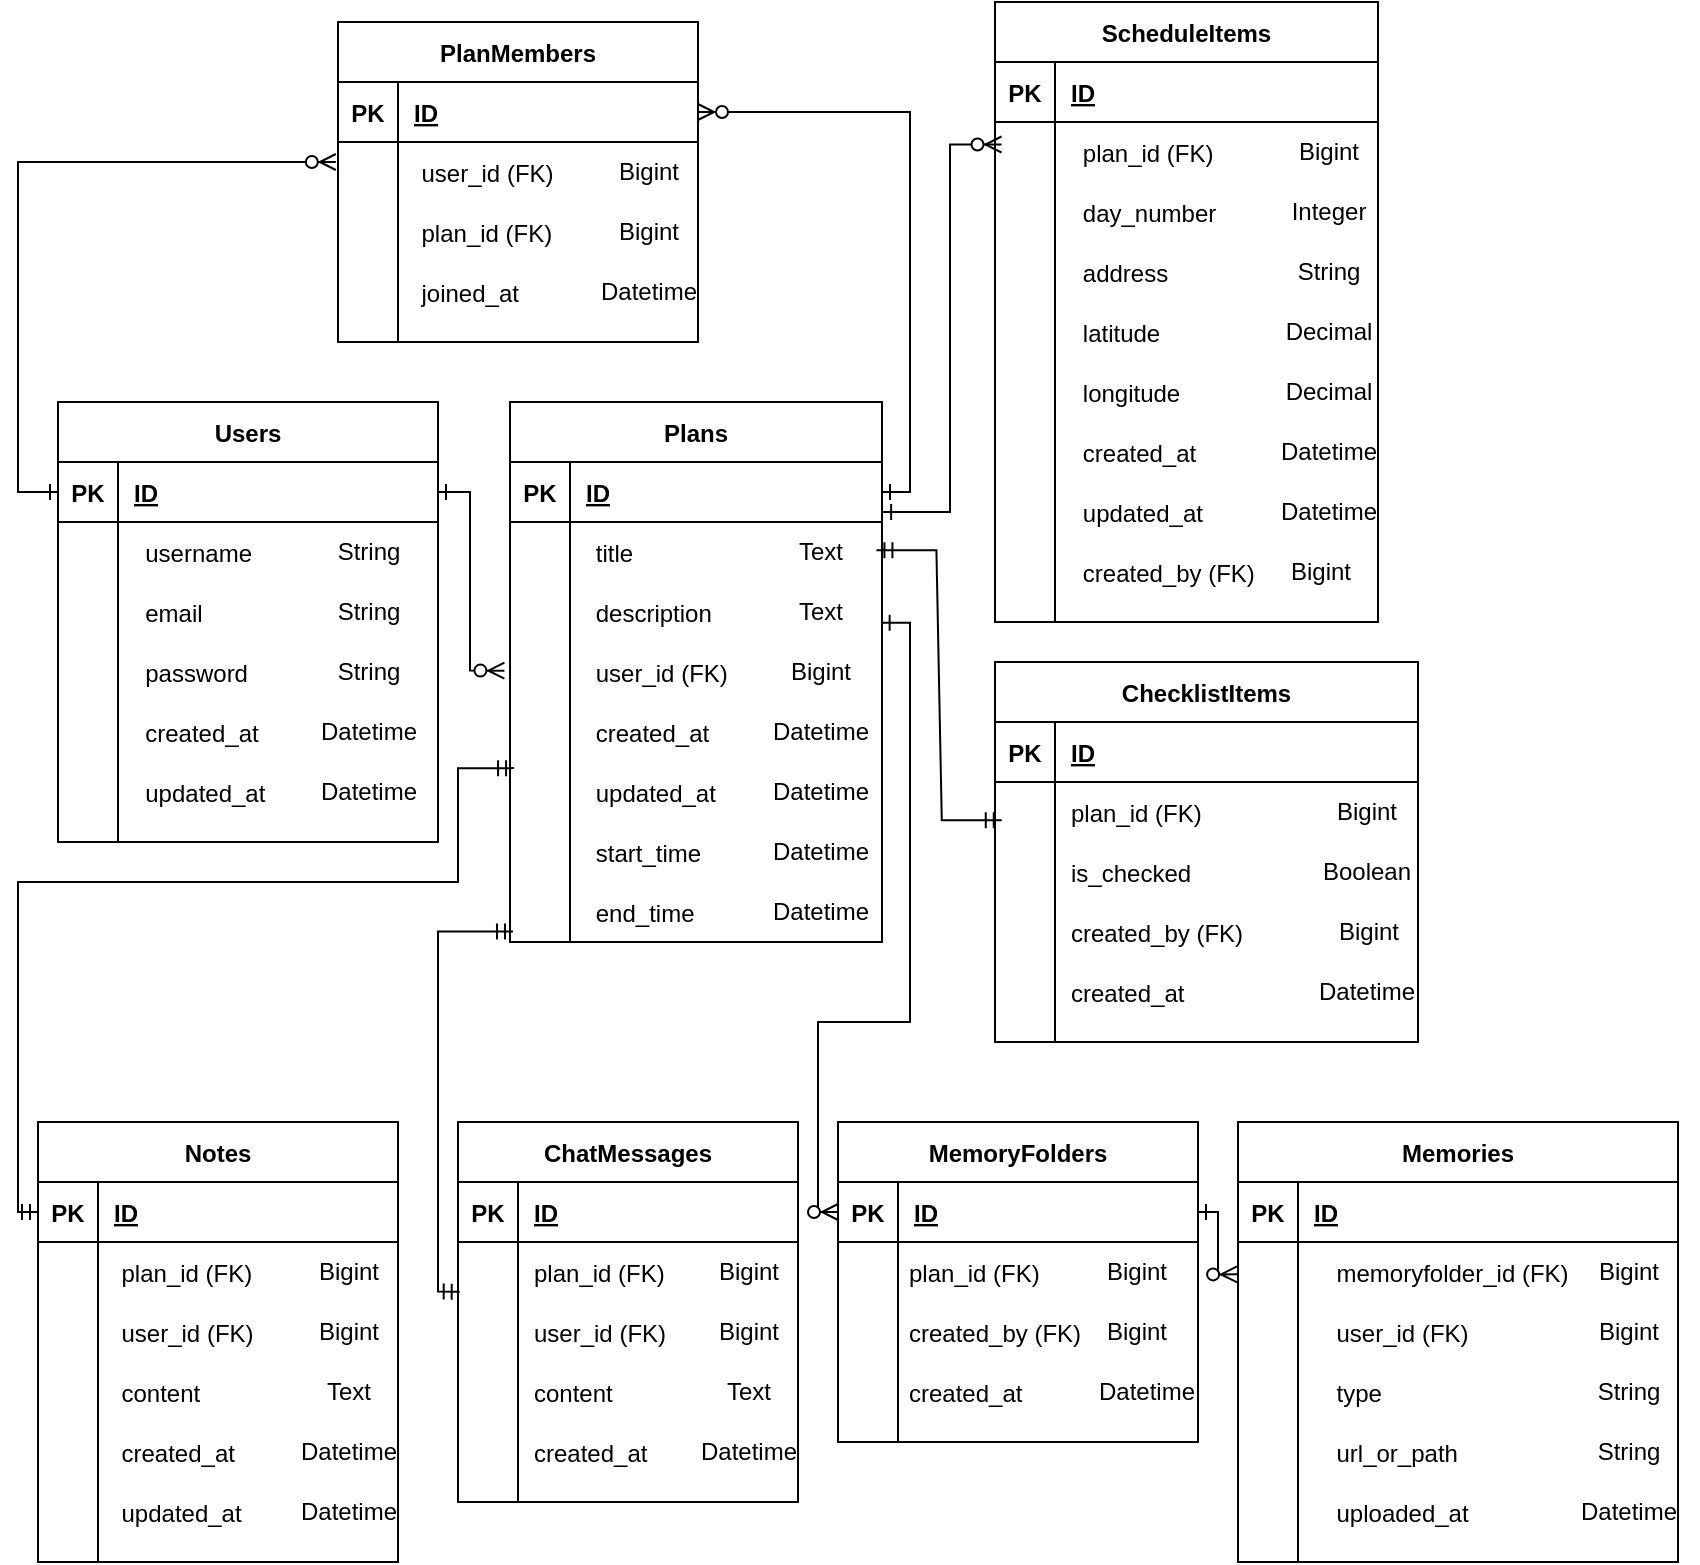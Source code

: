 <mxfile version="28.0.3">
  <diagram id="R2lEEEUBdFMjLlhIrx00" name="Page-1">
    <mxGraphModel dx="1062" dy="882" grid="1" gridSize="10" guides="1" tooltips="1" connect="1" arrows="1" fold="1" page="1" pageScale="1" pageWidth="850" pageHeight="1100" math="0" shadow="0" extFonts="Permanent Marker^https://fonts.googleapis.com/css?family=Permanent+Marker">
      <root>
        <mxCell id="0" />
        <mxCell id="1" parent="0" />
        <mxCell id="Pikcf3n_brUFx0_u1wBH-1" value="" style="group" parent="1" vertex="1" connectable="0">
          <mxGeometry x="30" y="360" width="190" height="220" as="geometry" />
        </mxCell>
        <mxCell id="Pikcf3n_brUFx0_u1wBH-2" value="Users" style="shape=table;startSize=30;container=1;collapsible=1;childLayout=tableLayout;fixedRows=1;rowLines=0;fontStyle=1;align=center;resizeLast=1;" parent="Pikcf3n_brUFx0_u1wBH-1" vertex="1">
          <mxGeometry width="190" height="220" as="geometry" />
        </mxCell>
        <mxCell id="Pikcf3n_brUFx0_u1wBH-3" value="" style="shape=partialRectangle;collapsible=0;dropTarget=0;pointerEvents=0;fillColor=none;points=[[0,0.5],[1,0.5]];portConstraint=eastwest;top=0;left=0;right=0;bottom=1;" parent="Pikcf3n_brUFx0_u1wBH-2" vertex="1">
          <mxGeometry y="30" width="190" height="30" as="geometry" />
        </mxCell>
        <mxCell id="Pikcf3n_brUFx0_u1wBH-4" value="PK" style="shape=partialRectangle;overflow=hidden;connectable=0;fillColor=none;top=0;left=0;bottom=0;right=0;fontStyle=1;" parent="Pikcf3n_brUFx0_u1wBH-3" vertex="1">
          <mxGeometry width="30" height="30" as="geometry">
            <mxRectangle width="30" height="30" as="alternateBounds" />
          </mxGeometry>
        </mxCell>
        <mxCell id="Pikcf3n_brUFx0_u1wBH-5" value="ID" style="shape=partialRectangle;overflow=hidden;connectable=0;fillColor=none;top=0;left=0;bottom=0;right=0;align=left;spacingLeft=6;fontStyle=5;" parent="Pikcf3n_brUFx0_u1wBH-3" vertex="1">
          <mxGeometry x="30" width="160" height="30" as="geometry">
            <mxRectangle width="160" height="30" as="alternateBounds" />
          </mxGeometry>
        </mxCell>
        <mxCell id="Pikcf3n_brUFx0_u1wBH-6" value="" style="shape=partialRectangle;collapsible=0;dropTarget=0;pointerEvents=0;fillColor=none;points=[[0,0.5],[1,0.5]];portConstraint=eastwest;top=0;left=0;right=0;bottom=0;" parent="Pikcf3n_brUFx0_u1wBH-2" vertex="1">
          <mxGeometry y="60" width="190" height="160" as="geometry" />
        </mxCell>
        <mxCell id="Pikcf3n_brUFx0_u1wBH-7" value="" style="shape=partialRectangle;overflow=hidden;connectable=0;fillColor=none;top=0;left=0;bottom=0;right=0;" parent="Pikcf3n_brUFx0_u1wBH-6" vertex="1">
          <mxGeometry width="30" height="160" as="geometry">
            <mxRectangle width="30" height="160" as="alternateBounds" />
          </mxGeometry>
        </mxCell>
        <mxCell id="Pikcf3n_brUFx0_u1wBH-8" value="" style="shape=partialRectangle;overflow=hidden;connectable=0;fillColor=none;top=0;left=0;bottom=0;right=0;align=left;spacingLeft=6;" parent="Pikcf3n_brUFx0_u1wBH-6" vertex="1">
          <mxGeometry x="30" width="160" height="160" as="geometry">
            <mxRectangle width="160" height="160" as="alternateBounds" />
          </mxGeometry>
        </mxCell>
        <mxCell id="Pikcf3n_brUFx0_u1wBH-9" value="username" style="shape=partialRectangle;overflow=hidden;connectable=0;fillColor=none;top=0;left=0;bottom=0;right=0;align=left;spacingLeft=6;" parent="Pikcf3n_brUFx0_u1wBH-1" vertex="1">
          <mxGeometry x="35.625" y="60" width="154.375" height="30" as="geometry">
            <mxRectangle width="210" height="30" as="alternateBounds" />
          </mxGeometry>
        </mxCell>
        <mxCell id="Pikcf3n_brUFx0_u1wBH-10" value="email" style="shape=partialRectangle;overflow=hidden;connectable=0;fillColor=none;top=0;left=0;bottom=0;right=0;align=left;spacingLeft=6;" parent="Pikcf3n_brUFx0_u1wBH-1" vertex="1">
          <mxGeometry x="35.625" y="90" width="154.375" height="30" as="geometry">
            <mxRectangle width="210" height="30" as="alternateBounds" />
          </mxGeometry>
        </mxCell>
        <mxCell id="Pikcf3n_brUFx0_u1wBH-11" value="password" style="shape=partialRectangle;overflow=hidden;connectable=0;fillColor=none;top=0;left=0;bottom=0;right=0;align=left;spacingLeft=6;" parent="Pikcf3n_brUFx0_u1wBH-1" vertex="1">
          <mxGeometry x="35.625" y="120" width="154.375" height="30" as="geometry">
            <mxRectangle width="210" height="30" as="alternateBounds" />
          </mxGeometry>
        </mxCell>
        <mxCell id="Pikcf3n_brUFx0_u1wBH-12" value="created_at" style="shape=partialRectangle;overflow=hidden;connectable=0;fillColor=none;top=0;left=0;bottom=0;right=0;align=left;spacingLeft=6;" parent="Pikcf3n_brUFx0_u1wBH-1" vertex="1">
          <mxGeometry x="35.625" y="150" width="154.375" height="30" as="geometry">
            <mxRectangle width="210" height="30" as="alternateBounds" />
          </mxGeometry>
        </mxCell>
        <mxCell id="Pikcf3n_brUFx0_u1wBH-13" value="updated_at" style="shape=partialRectangle;overflow=hidden;connectable=0;fillColor=none;top=0;left=0;bottom=0;right=0;align=left;spacingLeft=6;" parent="Pikcf3n_brUFx0_u1wBH-1" vertex="1">
          <mxGeometry x="35.625" y="180" width="154.375" height="30" as="geometry">
            <mxRectangle width="210" height="30" as="alternateBounds" />
          </mxGeometry>
        </mxCell>
        <mxCell id="QRQnuezacRB9l9KOrNpt-4" value="String" style="text;html=1;align=center;verticalAlign=middle;resizable=0;points=[];autosize=1;strokeColor=none;fillColor=none;" vertex="1" parent="Pikcf3n_brUFx0_u1wBH-1">
          <mxGeometry x="130" y="60" width="50" height="30" as="geometry" />
        </mxCell>
        <mxCell id="QRQnuezacRB9l9KOrNpt-5" value="String" style="text;html=1;align=center;verticalAlign=middle;resizable=0;points=[];autosize=1;strokeColor=none;fillColor=none;" vertex="1" parent="Pikcf3n_brUFx0_u1wBH-1">
          <mxGeometry x="130" y="90" width="50" height="30" as="geometry" />
        </mxCell>
        <mxCell id="QRQnuezacRB9l9KOrNpt-6" value="String" style="text;html=1;align=center;verticalAlign=middle;resizable=0;points=[];autosize=1;strokeColor=none;fillColor=none;" vertex="1" parent="Pikcf3n_brUFx0_u1wBH-1">
          <mxGeometry x="130" y="120" width="50" height="30" as="geometry" />
        </mxCell>
        <mxCell id="QRQnuezacRB9l9KOrNpt-7" value="Datetime" style="text;html=1;align=center;verticalAlign=middle;resizable=0;points=[];autosize=1;strokeColor=none;fillColor=none;" vertex="1" parent="Pikcf3n_brUFx0_u1wBH-1">
          <mxGeometry x="120" y="150" width="70" height="30" as="geometry" />
        </mxCell>
        <mxCell id="QRQnuezacRB9l9KOrNpt-3" value="Datetime" style="text;html=1;align=center;verticalAlign=middle;resizable=0;points=[];autosize=1;strokeColor=none;fillColor=none;" vertex="1" parent="Pikcf3n_brUFx0_u1wBH-1">
          <mxGeometry x="120" y="180" width="70" height="30" as="geometry" />
        </mxCell>
        <mxCell id="Pikcf3n_brUFx0_u1wBH-14" value="" style="group" parent="1" vertex="1" connectable="0">
          <mxGeometry x="170" y="170" width="190" height="160" as="geometry" />
        </mxCell>
        <mxCell id="Pikcf3n_brUFx0_u1wBH-15" value="PlanMembers" style="shape=table;startSize=30;container=1;collapsible=1;childLayout=tableLayout;fixedRows=1;rowLines=0;fontStyle=1;align=center;resizeLast=1;" parent="Pikcf3n_brUFx0_u1wBH-14" vertex="1">
          <mxGeometry width="180" height="160" as="geometry" />
        </mxCell>
        <mxCell id="Pikcf3n_brUFx0_u1wBH-16" value="" style="shape=partialRectangle;collapsible=0;dropTarget=0;pointerEvents=0;fillColor=none;points=[[0,0.5],[1,0.5]];portConstraint=eastwest;top=0;left=0;right=0;bottom=1;" parent="Pikcf3n_brUFx0_u1wBH-15" vertex="1">
          <mxGeometry y="30" width="180" height="30" as="geometry" />
        </mxCell>
        <mxCell id="Pikcf3n_brUFx0_u1wBH-17" value="PK" style="shape=partialRectangle;overflow=hidden;connectable=0;fillColor=none;top=0;left=0;bottom=0;right=0;fontStyle=1;" parent="Pikcf3n_brUFx0_u1wBH-16" vertex="1">
          <mxGeometry width="30" height="30" as="geometry">
            <mxRectangle width="30" height="30" as="alternateBounds" />
          </mxGeometry>
        </mxCell>
        <mxCell id="Pikcf3n_brUFx0_u1wBH-18" value="ID" style="shape=partialRectangle;overflow=hidden;connectable=0;fillColor=none;top=0;left=0;bottom=0;right=0;align=left;spacingLeft=6;fontStyle=5;" parent="Pikcf3n_brUFx0_u1wBH-16" vertex="1">
          <mxGeometry x="30" width="150" height="30" as="geometry">
            <mxRectangle width="150" height="30" as="alternateBounds" />
          </mxGeometry>
        </mxCell>
        <mxCell id="Pikcf3n_brUFx0_u1wBH-19" value="" style="shape=partialRectangle;collapsible=0;dropTarget=0;pointerEvents=0;fillColor=none;points=[[0,0.5],[1,0.5]];portConstraint=eastwest;top=0;left=0;right=0;bottom=0;" parent="Pikcf3n_brUFx0_u1wBH-15" vertex="1">
          <mxGeometry y="60" width="180" height="100" as="geometry" />
        </mxCell>
        <mxCell id="Pikcf3n_brUFx0_u1wBH-20" value="" style="shape=partialRectangle;overflow=hidden;connectable=0;fillColor=none;top=0;left=0;bottom=0;right=0;" parent="Pikcf3n_brUFx0_u1wBH-19" vertex="1">
          <mxGeometry width="30" height="100" as="geometry">
            <mxRectangle width="30" height="100" as="alternateBounds" />
          </mxGeometry>
        </mxCell>
        <mxCell id="Pikcf3n_brUFx0_u1wBH-21" value="" style="shape=partialRectangle;overflow=hidden;connectable=0;fillColor=none;top=0;left=0;bottom=0;right=0;align=left;spacingLeft=6;" parent="Pikcf3n_brUFx0_u1wBH-19" vertex="1">
          <mxGeometry x="30" width="150" height="100" as="geometry">
            <mxRectangle width="150" height="100" as="alternateBounds" />
          </mxGeometry>
        </mxCell>
        <mxCell id="Pikcf3n_brUFx0_u1wBH-22" value="user_id (FK)" style="shape=partialRectangle;overflow=hidden;connectable=0;fillColor=none;top=0;left=0;bottom=0;right=0;align=left;spacingLeft=6;" parent="Pikcf3n_brUFx0_u1wBH-14" vertex="1">
          <mxGeometry x="33.75" y="60" width="146.25" height="30" as="geometry">
            <mxRectangle width="210" height="30" as="alternateBounds" />
          </mxGeometry>
        </mxCell>
        <mxCell id="Pikcf3n_brUFx0_u1wBH-23" value="plan_id (FK)" style="shape=partialRectangle;overflow=hidden;connectable=0;fillColor=none;top=0;left=0;bottom=0;right=0;align=left;spacingLeft=6;" parent="Pikcf3n_brUFx0_u1wBH-14" vertex="1">
          <mxGeometry x="33.75" y="90" width="146.25" height="30" as="geometry">
            <mxRectangle width="210" height="30" as="alternateBounds" />
          </mxGeometry>
        </mxCell>
        <mxCell id="Pikcf3n_brUFx0_u1wBH-24" value="joined_at" style="shape=partialRectangle;overflow=hidden;connectable=0;fillColor=none;top=0;left=0;bottom=0;right=0;align=left;spacingLeft=6;" parent="Pikcf3n_brUFx0_u1wBH-14" vertex="1">
          <mxGeometry x="33.75" y="120" width="146.25" height="30" as="geometry">
            <mxRectangle width="210" height="30" as="alternateBounds" />
          </mxGeometry>
        </mxCell>
        <mxCell id="QRQnuezacRB9l9KOrNpt-59" value="Bigint" style="text;html=1;align=center;verticalAlign=middle;resizable=0;points=[];autosize=1;strokeColor=none;fillColor=none;" vertex="1" parent="Pikcf3n_brUFx0_u1wBH-14">
          <mxGeometry x="130" y="60" width="50" height="30" as="geometry" />
        </mxCell>
        <mxCell id="QRQnuezacRB9l9KOrNpt-60" value="Bigint" style="text;html=1;align=center;verticalAlign=middle;resizable=0;points=[];autosize=1;strokeColor=none;fillColor=none;" vertex="1" parent="Pikcf3n_brUFx0_u1wBH-14">
          <mxGeometry x="130" y="90" width="50" height="30" as="geometry" />
        </mxCell>
        <mxCell id="QRQnuezacRB9l9KOrNpt-61" value="Datetime" style="text;html=1;align=center;verticalAlign=middle;resizable=0;points=[];autosize=1;strokeColor=none;fillColor=none;" vertex="1" parent="Pikcf3n_brUFx0_u1wBH-14">
          <mxGeometry x="120" y="120" width="70" height="30" as="geometry" />
        </mxCell>
        <mxCell id="Pikcf3n_brUFx0_u1wBH-25" value="" style="endArrow=ERzeroToMany;startArrow=ERone;endFill=1;startFill=0;rounded=0;edgeStyle=orthogonalEdgeStyle;elbow=vertical;exitX=0;exitY=0.5;exitDx=0;exitDy=0;entryX=-0.006;entryY=0.1;entryDx=0;entryDy=0;entryPerimeter=0;" parent="1" source="Pikcf3n_brUFx0_u1wBH-3" target="Pikcf3n_brUFx0_u1wBH-19" edge="1">
          <mxGeometry width="100" height="100" relative="1" as="geometry">
            <mxPoint x="86" y="395" as="sourcePoint" />
            <mxPoint x="76" y="200" as="targetPoint" />
            <Array as="points">
              <mxPoint x="10" y="405" />
              <mxPoint x="10" y="240" />
            </Array>
          </mxGeometry>
        </mxCell>
        <mxCell id="Pikcf3n_brUFx0_u1wBH-26" value="" style="endArrow=ERzeroToMany;startArrow=ERone;endFill=1;startFill=0;rounded=0;edgeStyle=orthogonalEdgeStyle;elbow=vertical;exitX=1;exitY=0.5;exitDx=0;exitDy=0;entryX=1;entryY=0.5;entryDx=0;entryDy=0;" parent="1" source="Pikcf3n_brUFx0_u1wBH-105" target="Pikcf3n_brUFx0_u1wBH-16" edge="1">
          <mxGeometry width="100" height="100" relative="1" as="geometry">
            <mxPoint x="416" y="435" as="sourcePoint" />
            <mxPoint x="366" y="260" as="targetPoint" />
            <Array as="points">
              <mxPoint x="456" y="405" />
              <mxPoint x="456" y="215" />
            </Array>
          </mxGeometry>
        </mxCell>
        <mxCell id="Pikcf3n_brUFx0_u1wBH-27" value="" style="group" parent="1" vertex="1" connectable="0">
          <mxGeometry x="498.5" y="160" width="201.5" height="310" as="geometry" />
        </mxCell>
        <mxCell id="Pikcf3n_brUFx0_u1wBH-28" value="" style="group" parent="Pikcf3n_brUFx0_u1wBH-27" vertex="1" connectable="0">
          <mxGeometry width="201.5" height="310" as="geometry" />
        </mxCell>
        <mxCell id="Pikcf3n_brUFx0_u1wBH-29" value="" style="shape=partialRectangle;overflow=hidden;connectable=0;fillColor=none;top=0;left=0;bottom=0;right=0;align=left;spacingLeft=6;" parent="Pikcf3n_brUFx0_u1wBH-28" vertex="1">
          <mxGeometry x="35.906" y="150" width="155.594" height="30" as="geometry">
            <mxRectangle width="210" height="30" as="alternateBounds" />
          </mxGeometry>
        </mxCell>
        <mxCell id="Pikcf3n_brUFx0_u1wBH-30" value="" style="group" parent="Pikcf3n_brUFx0_u1wBH-28" vertex="1" connectable="0">
          <mxGeometry width="201.5" height="310" as="geometry" />
        </mxCell>
        <mxCell id="Pikcf3n_brUFx0_u1wBH-31" value="ScheduleItems" style="shape=table;startSize=30;container=1;collapsible=1;childLayout=tableLayout;fixedRows=1;rowLines=0;fontStyle=1;align=center;resizeLast=1;" parent="Pikcf3n_brUFx0_u1wBH-30" vertex="1">
          <mxGeometry width="191.5" height="310" as="geometry" />
        </mxCell>
        <mxCell id="Pikcf3n_brUFx0_u1wBH-32" value="" style="shape=partialRectangle;collapsible=0;dropTarget=0;pointerEvents=0;fillColor=none;points=[[0,0.5],[1,0.5]];portConstraint=eastwest;top=0;left=0;right=0;bottom=1;" parent="Pikcf3n_brUFx0_u1wBH-31" vertex="1">
          <mxGeometry y="30" width="191.5" height="30" as="geometry" />
        </mxCell>
        <mxCell id="Pikcf3n_brUFx0_u1wBH-33" value="PK" style="shape=partialRectangle;overflow=hidden;connectable=0;fillColor=none;top=0;left=0;bottom=0;right=0;fontStyle=1;" parent="Pikcf3n_brUFx0_u1wBH-32" vertex="1">
          <mxGeometry width="30" height="30" as="geometry">
            <mxRectangle width="30" height="30" as="alternateBounds" />
          </mxGeometry>
        </mxCell>
        <mxCell id="Pikcf3n_brUFx0_u1wBH-34" value="ID" style="shape=partialRectangle;overflow=hidden;connectable=0;fillColor=none;top=0;left=0;bottom=0;right=0;align=left;spacingLeft=6;fontStyle=5;" parent="Pikcf3n_brUFx0_u1wBH-32" vertex="1">
          <mxGeometry x="30" width="161.5" height="30" as="geometry">
            <mxRectangle width="161.5" height="30" as="alternateBounds" />
          </mxGeometry>
        </mxCell>
        <mxCell id="Pikcf3n_brUFx0_u1wBH-35" value="" style="shape=partialRectangle;collapsible=0;dropTarget=0;pointerEvents=0;fillColor=none;points=[[0,0.5],[1,0.5]];portConstraint=eastwest;top=0;left=0;right=0;bottom=0;" parent="Pikcf3n_brUFx0_u1wBH-31" vertex="1">
          <mxGeometry y="60" width="191.5" height="250" as="geometry" />
        </mxCell>
        <mxCell id="Pikcf3n_brUFx0_u1wBH-36" value="" style="shape=partialRectangle;overflow=hidden;connectable=0;fillColor=none;top=0;left=0;bottom=0;right=0;" parent="Pikcf3n_brUFx0_u1wBH-35" vertex="1">
          <mxGeometry width="30" height="250" as="geometry">
            <mxRectangle width="30" height="250" as="alternateBounds" />
          </mxGeometry>
        </mxCell>
        <mxCell id="Pikcf3n_brUFx0_u1wBH-37" value="" style="shape=partialRectangle;overflow=hidden;connectable=0;fillColor=none;top=0;left=0;bottom=0;right=0;align=left;spacingLeft=6;" parent="Pikcf3n_brUFx0_u1wBH-35" vertex="1">
          <mxGeometry x="30" width="161.5" height="250" as="geometry">
            <mxRectangle width="161.5" height="250" as="alternateBounds" />
          </mxGeometry>
        </mxCell>
        <mxCell id="Pikcf3n_brUFx0_u1wBH-38" value="plan_id (FK)" style="shape=partialRectangle;overflow=hidden;connectable=0;fillColor=none;top=0;left=0;bottom=0;right=0;align=left;spacingLeft=6;" parent="Pikcf3n_brUFx0_u1wBH-30" vertex="1">
          <mxGeometry x="35.906" y="60" width="155.594" height="30" as="geometry">
            <mxRectangle width="210" height="30" as="alternateBounds" />
          </mxGeometry>
        </mxCell>
        <mxCell id="Pikcf3n_brUFx0_u1wBH-39" value="day_number" style="shape=partialRectangle;overflow=hidden;connectable=0;fillColor=none;top=0;left=0;bottom=0;right=0;align=left;spacingLeft=6;" parent="Pikcf3n_brUFx0_u1wBH-30" vertex="1">
          <mxGeometry x="35.906" y="90" width="155.594" height="30" as="geometry">
            <mxRectangle width="210" height="30" as="alternateBounds" />
          </mxGeometry>
        </mxCell>
        <mxCell id="Pikcf3n_brUFx0_u1wBH-40" value="address" style="shape=partialRectangle;overflow=hidden;connectable=0;fillColor=none;top=0;left=0;bottom=0;right=0;align=left;spacingLeft=6;" parent="Pikcf3n_brUFx0_u1wBH-30" vertex="1">
          <mxGeometry x="35.906" y="120" width="155.594" height="30" as="geometry">
            <mxRectangle width="210" height="30" as="alternateBounds" />
          </mxGeometry>
        </mxCell>
        <mxCell id="Pikcf3n_brUFx0_u1wBH-41" value="latitude" style="shape=partialRectangle;overflow=hidden;connectable=0;fillColor=none;top=0;left=0;bottom=0;right=0;align=left;spacingLeft=6;" parent="Pikcf3n_brUFx0_u1wBH-30" vertex="1">
          <mxGeometry x="35.906" y="150" width="155.594" height="30" as="geometry">
            <mxRectangle width="210" height="30" as="alternateBounds" />
          </mxGeometry>
        </mxCell>
        <mxCell id="Pikcf3n_brUFx0_u1wBH-42" value="longitude" style="shape=partialRectangle;overflow=hidden;connectable=0;fillColor=none;top=0;left=0;bottom=0;right=0;align=left;spacingLeft=6;" parent="Pikcf3n_brUFx0_u1wBH-30" vertex="1">
          <mxGeometry x="35.906" y="180" width="155.594" height="30" as="geometry">
            <mxRectangle width="210" height="30" as="alternateBounds" />
          </mxGeometry>
        </mxCell>
        <mxCell id="Pikcf3n_brUFx0_u1wBH-43" value="created_at" style="shape=partialRectangle;overflow=hidden;connectable=0;fillColor=none;top=0;left=0;bottom=0;right=0;align=left;spacingLeft=6;" parent="Pikcf3n_brUFx0_u1wBH-30" vertex="1">
          <mxGeometry x="35.906" y="210" width="155.594" height="30" as="geometry">
            <mxRectangle width="210" height="30" as="alternateBounds" />
          </mxGeometry>
        </mxCell>
        <mxCell id="Pikcf3n_brUFx0_u1wBH-44" value="updated_at" style="shape=partialRectangle;overflow=hidden;connectable=0;fillColor=none;top=0;left=0;bottom=0;right=0;align=left;spacingLeft=6;" parent="Pikcf3n_brUFx0_u1wBH-30" vertex="1">
          <mxGeometry x="35.906" y="240" width="155.594" height="30" as="geometry">
            <mxRectangle width="210" height="30" as="alternateBounds" />
          </mxGeometry>
        </mxCell>
        <mxCell id="Pikcf3n_brUFx0_u1wBH-45" value="created_by (FK)" style="shape=partialRectangle;overflow=hidden;connectable=0;fillColor=none;top=0;left=0;bottom=0;right=0;align=left;spacingLeft=6;" parent="Pikcf3n_brUFx0_u1wBH-30" vertex="1">
          <mxGeometry x="35.906" y="270" width="155.594" height="30" as="geometry">
            <mxRectangle width="210" height="30" as="alternateBounds" />
          </mxGeometry>
        </mxCell>
        <mxCell id="QRQnuezacRB9l9KOrNpt-51" value="Bigint" style="text;html=1;align=center;verticalAlign=middle;resizable=0;points=[];autosize=1;strokeColor=none;fillColor=none;" vertex="1" parent="Pikcf3n_brUFx0_u1wBH-30">
          <mxGeometry x="141.5" y="60" width="50" height="30" as="geometry" />
        </mxCell>
        <mxCell id="QRQnuezacRB9l9KOrNpt-52" value="Integer" style="text;html=1;align=center;verticalAlign=middle;resizable=0;points=[];autosize=1;strokeColor=none;fillColor=none;" vertex="1" parent="Pikcf3n_brUFx0_u1wBH-30">
          <mxGeometry x="136.5" y="90" width="60" height="30" as="geometry" />
        </mxCell>
        <mxCell id="QRQnuezacRB9l9KOrNpt-53" value="String" style="text;html=1;align=center;verticalAlign=middle;resizable=0;points=[];autosize=1;strokeColor=none;fillColor=none;" vertex="1" parent="Pikcf3n_brUFx0_u1wBH-30">
          <mxGeometry x="141.5" y="120" width="50" height="30" as="geometry" />
        </mxCell>
        <mxCell id="QRQnuezacRB9l9KOrNpt-54" value="Decimal" style="text;html=1;align=center;verticalAlign=middle;resizable=0;points=[];autosize=1;strokeColor=none;fillColor=none;" vertex="1" parent="Pikcf3n_brUFx0_u1wBH-30">
          <mxGeometry x="131.5" y="150" width="70" height="30" as="geometry" />
        </mxCell>
        <mxCell id="QRQnuezacRB9l9KOrNpt-55" value="Decimal" style="text;html=1;align=center;verticalAlign=middle;resizable=0;points=[];autosize=1;strokeColor=none;fillColor=none;" vertex="1" parent="Pikcf3n_brUFx0_u1wBH-30">
          <mxGeometry x="131.5" y="180" width="70" height="30" as="geometry" />
        </mxCell>
        <mxCell id="QRQnuezacRB9l9KOrNpt-57" value="Datetime" style="text;html=1;align=center;verticalAlign=middle;resizable=0;points=[];autosize=1;strokeColor=none;fillColor=none;" vertex="1" parent="Pikcf3n_brUFx0_u1wBH-30">
          <mxGeometry x="131.5" y="210" width="70" height="30" as="geometry" />
        </mxCell>
        <mxCell id="QRQnuezacRB9l9KOrNpt-58" value="Datetime" style="text;html=1;align=center;verticalAlign=middle;resizable=0;points=[];autosize=1;strokeColor=none;fillColor=none;" vertex="1" parent="Pikcf3n_brUFx0_u1wBH-30">
          <mxGeometry x="131.5" y="240" width="70" height="30" as="geometry" />
        </mxCell>
        <mxCell id="Pikcf3n_brUFx0_u1wBH-54" value="" style="shape=partialRectangle;overflow=hidden;connectable=0;fillColor=none;top=0;left=0;bottom=0;right=0;align=left;spacingLeft=6;" parent="1" vertex="1">
          <mxGeometry x="596" y="430" width="130" height="30" as="geometry">
            <mxRectangle width="210" height="30" as="alternateBounds" />
          </mxGeometry>
        </mxCell>
        <mxCell id="Pikcf3n_brUFx0_u1wBH-55" value="plan_id (FK)" style="shape=partialRectangle;overflow=hidden;connectable=0;fillColor=none;top=0;left=0;bottom=0;right=0;align=left;spacingLeft=6;" parent="1" vertex="1">
          <mxGeometry x="528.5" y="550" width="130" height="30" as="geometry">
            <mxRectangle width="210" height="30" as="alternateBounds" />
          </mxGeometry>
        </mxCell>
        <mxCell id="Pikcf3n_brUFx0_u1wBH-56" value="is_checked" style="shape=partialRectangle;overflow=hidden;connectable=0;fillColor=none;top=0;left=0;bottom=0;right=0;align=left;spacingLeft=6;" parent="1" vertex="1">
          <mxGeometry x="528.5" y="580" width="130" height="30" as="geometry">
            <mxRectangle width="210" height="30" as="alternateBounds" />
          </mxGeometry>
        </mxCell>
        <mxCell id="Pikcf3n_brUFx0_u1wBH-57" value="created_at" style="shape=partialRectangle;overflow=hidden;connectable=0;fillColor=none;top=0;left=0;bottom=0;right=0;align=left;spacingLeft=6;" parent="1" vertex="1">
          <mxGeometry x="528.5" y="640" width="130" height="30" as="geometry">
            <mxRectangle width="210" height="30" as="alternateBounds" />
          </mxGeometry>
        </mxCell>
        <mxCell id="Pikcf3n_brUFx0_u1wBH-58" value="created_by (FK)" style="shape=partialRectangle;overflow=hidden;connectable=0;fillColor=none;top=0;left=0;bottom=0;right=0;align=left;spacingLeft=6;" parent="1" vertex="1">
          <mxGeometry x="528.5" y="610" width="130" height="30" as="geometry">
            <mxRectangle width="210" height="30" as="alternateBounds" />
          </mxGeometry>
        </mxCell>
        <mxCell id="Pikcf3n_brUFx0_u1wBH-59" value="ChecklistItems" style="shape=table;startSize=30;container=1;collapsible=1;childLayout=tableLayout;fixedRows=1;rowLines=0;fontStyle=1;align=center;resizeLast=1;" parent="1" vertex="1">
          <mxGeometry x="498.5" y="490" width="211.5" height="190" as="geometry" />
        </mxCell>
        <mxCell id="Pikcf3n_brUFx0_u1wBH-60" value="" style="shape=partialRectangle;collapsible=0;dropTarget=0;pointerEvents=0;fillColor=none;points=[[0,0.5],[1,0.5]];portConstraint=eastwest;top=0;left=0;right=0;bottom=1;" parent="Pikcf3n_brUFx0_u1wBH-59" vertex="1">
          <mxGeometry y="30" width="211.5" height="30" as="geometry" />
        </mxCell>
        <mxCell id="Pikcf3n_brUFx0_u1wBH-61" value="PK" style="shape=partialRectangle;overflow=hidden;connectable=0;fillColor=none;top=0;left=0;bottom=0;right=0;fontStyle=1;" parent="Pikcf3n_brUFx0_u1wBH-60" vertex="1">
          <mxGeometry width="30" height="30" as="geometry">
            <mxRectangle width="30" height="30" as="alternateBounds" />
          </mxGeometry>
        </mxCell>
        <mxCell id="Pikcf3n_brUFx0_u1wBH-62" value="ID" style="shape=partialRectangle;overflow=hidden;connectable=0;fillColor=none;top=0;left=0;bottom=0;right=0;align=left;spacingLeft=6;fontStyle=5;" parent="Pikcf3n_brUFx0_u1wBH-60" vertex="1">
          <mxGeometry x="30" width="181.5" height="30" as="geometry">
            <mxRectangle width="181.5" height="30" as="alternateBounds" />
          </mxGeometry>
        </mxCell>
        <mxCell id="Pikcf3n_brUFx0_u1wBH-63" value="" style="shape=partialRectangle;collapsible=0;dropTarget=0;pointerEvents=0;fillColor=none;points=[[0,0.5],[1,0.5]];portConstraint=eastwest;top=0;left=0;right=0;bottom=0;" parent="Pikcf3n_brUFx0_u1wBH-59" vertex="1">
          <mxGeometry y="60" width="211.5" height="130" as="geometry" />
        </mxCell>
        <mxCell id="Pikcf3n_brUFx0_u1wBH-64" value="" style="shape=partialRectangle;overflow=hidden;connectable=0;fillColor=none;top=0;left=0;bottom=0;right=0;" parent="Pikcf3n_brUFx0_u1wBH-63" vertex="1">
          <mxGeometry width="30" height="130" as="geometry">
            <mxRectangle width="30" height="130" as="alternateBounds" />
          </mxGeometry>
        </mxCell>
        <mxCell id="Pikcf3n_brUFx0_u1wBH-65" value="" style="shape=partialRectangle;overflow=hidden;connectable=0;fillColor=none;top=0;left=0;bottom=0;right=0;align=left;spacingLeft=6;" parent="Pikcf3n_brUFx0_u1wBH-63" vertex="1">
          <mxGeometry x="30" width="181.5" height="130" as="geometry">
            <mxRectangle width="181.5" height="130" as="alternateBounds" />
          </mxGeometry>
        </mxCell>
        <mxCell id="Pikcf3n_brUFx0_u1wBH-69" value="" style="shape=partialRectangle;overflow=hidden;connectable=0;fillColor=none;top=0;left=0;bottom=0;right=0;align=left;spacingLeft=6;" parent="1" vertex="1">
          <mxGeometry x="683.5" y="810" width="130" height="16" as="geometry">
            <mxRectangle width="210" height="30" as="alternateBounds" />
          </mxGeometry>
        </mxCell>
        <mxCell id="Pikcf3n_brUFx0_u1wBH-70" value="" style="group" parent="1" vertex="1" connectable="0">
          <mxGeometry x="620" y="720" width="230" height="220" as="geometry" />
        </mxCell>
        <mxCell id="Pikcf3n_brUFx0_u1wBH-71" value="" style="group" parent="Pikcf3n_brUFx0_u1wBH-70" vertex="1" connectable="0">
          <mxGeometry width="230" height="220" as="geometry" />
        </mxCell>
        <mxCell id="Pikcf3n_brUFx0_u1wBH-72" value="" style="group" parent="Pikcf3n_brUFx0_u1wBH-71" vertex="1" connectable="0">
          <mxGeometry width="230" height="220" as="geometry" />
        </mxCell>
        <mxCell id="Pikcf3n_brUFx0_u1wBH-73" value="memoryfolder_id (FK)" style="shape=partialRectangle;overflow=hidden;connectable=0;fillColor=none;top=0;left=0;bottom=0;right=0;align=left;spacingLeft=6;" parent="Pikcf3n_brUFx0_u1wBH-72" vertex="1">
          <mxGeometry x="41.25" y="60" width="178.75" height="30" as="geometry">
            <mxRectangle width="210" height="30" as="alternateBounds" />
          </mxGeometry>
        </mxCell>
        <mxCell id="Pikcf3n_brUFx0_u1wBH-74" value="user_id (FK)" style="shape=partialRectangle;overflow=hidden;connectable=0;fillColor=none;top=0;left=0;bottom=0;right=0;align=left;spacingLeft=6;" parent="Pikcf3n_brUFx0_u1wBH-72" vertex="1">
          <mxGeometry x="41.25" y="90" width="178.75" height="30" as="geometry">
            <mxRectangle width="210" height="30" as="alternateBounds" />
          </mxGeometry>
        </mxCell>
        <mxCell id="Pikcf3n_brUFx0_u1wBH-75" value="type" style="shape=partialRectangle;overflow=hidden;connectable=0;fillColor=none;top=0;left=0;bottom=0;right=0;align=left;spacingLeft=6;" parent="Pikcf3n_brUFx0_u1wBH-72" vertex="1">
          <mxGeometry x="41.25" y="120" width="178.75" height="30" as="geometry">
            <mxRectangle width="210" height="30" as="alternateBounds" />
          </mxGeometry>
        </mxCell>
        <mxCell id="Pikcf3n_brUFx0_u1wBH-76" value="uploaded_at" style="shape=partialRectangle;overflow=hidden;connectable=0;fillColor=none;top=0;left=0;bottom=0;right=0;align=left;spacingLeft=6;" parent="Pikcf3n_brUFx0_u1wBH-72" vertex="1">
          <mxGeometry x="41.25" y="180" width="178.75" height="30" as="geometry">
            <mxRectangle width="210" height="30" as="alternateBounds" />
          </mxGeometry>
        </mxCell>
        <mxCell id="Pikcf3n_brUFx0_u1wBH-77" value="Memories" style="shape=table;startSize=30;container=1;collapsible=1;childLayout=tableLayout;fixedRows=1;rowLines=0;fontStyle=1;align=center;resizeLast=1;" parent="Pikcf3n_brUFx0_u1wBH-72" vertex="1">
          <mxGeometry width="220.0" height="220" as="geometry" />
        </mxCell>
        <mxCell id="Pikcf3n_brUFx0_u1wBH-78" value="" style="shape=partialRectangle;collapsible=0;dropTarget=0;pointerEvents=0;fillColor=none;points=[[0,0.5],[1,0.5]];portConstraint=eastwest;top=0;left=0;right=0;bottom=1;" parent="Pikcf3n_brUFx0_u1wBH-77" vertex="1">
          <mxGeometry y="30" width="220.0" height="30" as="geometry" />
        </mxCell>
        <mxCell id="Pikcf3n_brUFx0_u1wBH-79" value="PK" style="shape=partialRectangle;overflow=hidden;connectable=0;fillColor=none;top=0;left=0;bottom=0;right=0;fontStyle=1;" parent="Pikcf3n_brUFx0_u1wBH-78" vertex="1">
          <mxGeometry width="30" height="30" as="geometry">
            <mxRectangle width="30" height="30" as="alternateBounds" />
          </mxGeometry>
        </mxCell>
        <mxCell id="Pikcf3n_brUFx0_u1wBH-80" value="ID" style="shape=partialRectangle;overflow=hidden;connectable=0;fillColor=none;top=0;left=0;bottom=0;right=0;align=left;spacingLeft=6;fontStyle=5;" parent="Pikcf3n_brUFx0_u1wBH-78" vertex="1">
          <mxGeometry x="30" width="190.0" height="30" as="geometry">
            <mxRectangle width="190.0" height="30" as="alternateBounds" />
          </mxGeometry>
        </mxCell>
        <mxCell id="Pikcf3n_brUFx0_u1wBH-81" value="" style="shape=partialRectangle;collapsible=0;dropTarget=0;pointerEvents=0;fillColor=none;points=[[0,0.5],[1,0.5]];portConstraint=eastwest;top=0;left=0;right=0;bottom=0;" parent="Pikcf3n_brUFx0_u1wBH-77" vertex="1">
          <mxGeometry y="60" width="220.0" height="160" as="geometry" />
        </mxCell>
        <mxCell id="Pikcf3n_brUFx0_u1wBH-82" value="" style="shape=partialRectangle;overflow=hidden;connectable=0;fillColor=none;top=0;left=0;bottom=0;right=0;" parent="Pikcf3n_brUFx0_u1wBH-81" vertex="1">
          <mxGeometry width="30" height="160" as="geometry">
            <mxRectangle width="30" height="160" as="alternateBounds" />
          </mxGeometry>
        </mxCell>
        <mxCell id="Pikcf3n_brUFx0_u1wBH-83" value="" style="shape=partialRectangle;overflow=hidden;connectable=0;fillColor=none;top=0;left=0;bottom=0;right=0;align=left;spacingLeft=6;" parent="Pikcf3n_brUFx0_u1wBH-81" vertex="1">
          <mxGeometry x="30" width="190.0" height="160" as="geometry">
            <mxRectangle width="190.0" height="160" as="alternateBounds" />
          </mxGeometry>
        </mxCell>
        <mxCell id="QRQnuezacRB9l9KOrNpt-23" value="Bigint" style="text;html=1;align=center;verticalAlign=middle;resizable=0;points=[];autosize=1;strokeColor=none;fillColor=none;" vertex="1" parent="Pikcf3n_brUFx0_u1wBH-72">
          <mxGeometry x="170" y="60" width="50" height="30" as="geometry" />
        </mxCell>
        <mxCell id="QRQnuezacRB9l9KOrNpt-38" value="Bigint" style="text;html=1;align=center;verticalAlign=middle;resizable=0;points=[];autosize=1;strokeColor=none;fillColor=none;" vertex="1" parent="Pikcf3n_brUFx0_u1wBH-72">
          <mxGeometry x="170" y="90" width="50" height="30" as="geometry" />
        </mxCell>
        <mxCell id="QRQnuezacRB9l9KOrNpt-39" value="String" style="text;html=1;align=center;verticalAlign=middle;resizable=0;points=[];autosize=1;strokeColor=none;fillColor=none;" vertex="1" parent="Pikcf3n_brUFx0_u1wBH-72">
          <mxGeometry x="170" y="120" width="50" height="30" as="geometry" />
        </mxCell>
        <mxCell id="QRQnuezacRB9l9KOrNpt-41" value="Datetime" style="text;html=1;align=center;verticalAlign=middle;resizable=0;points=[];autosize=1;strokeColor=none;fillColor=none;" vertex="1" parent="Pikcf3n_brUFx0_u1wBH-72">
          <mxGeometry x="160" y="180" width="70" height="30" as="geometry" />
        </mxCell>
        <mxCell id="Pikcf3n_brUFx0_u1wBH-84" value="url_or_path" style="shape=partialRectangle;overflow=hidden;connectable=0;fillColor=none;top=0;left=0;bottom=0;right=0;align=left;spacingLeft=6;" parent="Pikcf3n_brUFx0_u1wBH-70" vertex="1">
          <mxGeometry x="41.25" y="150" width="178.75" height="30" as="geometry">
            <mxRectangle width="210" height="30" as="alternateBounds" />
          </mxGeometry>
        </mxCell>
        <mxCell id="QRQnuezacRB9l9KOrNpt-40" value="String" style="text;html=1;align=center;verticalAlign=middle;resizable=0;points=[];autosize=1;strokeColor=none;fillColor=none;" vertex="1" parent="Pikcf3n_brUFx0_u1wBH-70">
          <mxGeometry x="170" y="150" width="50" height="30" as="geometry" />
        </mxCell>
        <mxCell id="Pikcf3n_brUFx0_u1wBH-85" value="ChatMessages" style="shape=table;startSize=30;container=1;collapsible=1;childLayout=tableLayout;fixedRows=1;rowLines=0;fontStyle=1;align=center;resizeLast=1;" parent="1" vertex="1">
          <mxGeometry x="230" y="720" width="170" height="190" as="geometry" />
        </mxCell>
        <mxCell id="Pikcf3n_brUFx0_u1wBH-86" value="" style="shape=partialRectangle;collapsible=0;dropTarget=0;pointerEvents=0;fillColor=none;points=[[0,0.5],[1,0.5]];portConstraint=eastwest;top=0;left=0;right=0;bottom=1;" parent="Pikcf3n_brUFx0_u1wBH-85" vertex="1">
          <mxGeometry y="30" width="170" height="30" as="geometry" />
        </mxCell>
        <mxCell id="Pikcf3n_brUFx0_u1wBH-87" value="PK" style="shape=partialRectangle;overflow=hidden;connectable=0;fillColor=none;top=0;left=0;bottom=0;right=0;fontStyle=1;" parent="Pikcf3n_brUFx0_u1wBH-86" vertex="1">
          <mxGeometry width="30" height="30" as="geometry">
            <mxRectangle width="30" height="30" as="alternateBounds" />
          </mxGeometry>
        </mxCell>
        <mxCell id="Pikcf3n_brUFx0_u1wBH-88" value="ID" style="shape=partialRectangle;overflow=hidden;connectable=0;fillColor=none;top=0;left=0;bottom=0;right=0;align=left;spacingLeft=6;fontStyle=5;" parent="Pikcf3n_brUFx0_u1wBH-86" vertex="1">
          <mxGeometry x="30" width="140" height="30" as="geometry">
            <mxRectangle width="140" height="30" as="alternateBounds" />
          </mxGeometry>
        </mxCell>
        <mxCell id="Pikcf3n_brUFx0_u1wBH-89" value="" style="shape=partialRectangle;collapsible=0;dropTarget=0;pointerEvents=0;fillColor=none;points=[[0,0.5],[1,0.5]];portConstraint=eastwest;top=0;left=0;right=0;bottom=0;" parent="Pikcf3n_brUFx0_u1wBH-85" vertex="1">
          <mxGeometry y="60" width="170" height="130" as="geometry" />
        </mxCell>
        <mxCell id="Pikcf3n_brUFx0_u1wBH-90" value="" style="shape=partialRectangle;overflow=hidden;connectable=0;fillColor=none;top=0;left=0;bottom=0;right=0;" parent="Pikcf3n_brUFx0_u1wBH-89" vertex="1">
          <mxGeometry width="30" height="130" as="geometry">
            <mxRectangle width="30" height="130" as="alternateBounds" />
          </mxGeometry>
        </mxCell>
        <mxCell id="Pikcf3n_brUFx0_u1wBH-91" value="" style="shape=partialRectangle;overflow=hidden;connectable=0;fillColor=none;top=0;left=0;bottom=0;right=0;align=left;spacingLeft=6;" parent="Pikcf3n_brUFx0_u1wBH-89" vertex="1">
          <mxGeometry x="30" width="140" height="130" as="geometry">
            <mxRectangle width="140" height="130" as="alternateBounds" />
          </mxGeometry>
        </mxCell>
        <mxCell id="Pikcf3n_brUFx0_u1wBH-92" value="plan_id (FK)" style="shape=partialRectangle;overflow=hidden;connectable=0;fillColor=none;top=0;left=0;bottom=0;right=0;align=left;spacingLeft=6;" parent="1" vertex="1">
          <mxGeometry x="260" y="780" width="130" height="30" as="geometry">
            <mxRectangle width="210" height="30" as="alternateBounds" />
          </mxGeometry>
        </mxCell>
        <mxCell id="Pikcf3n_brUFx0_u1wBH-93" value="user_id (FK)" style="shape=partialRectangle;overflow=hidden;connectable=0;fillColor=none;top=0;left=0;bottom=0;right=0;align=left;spacingLeft=6;" parent="1" vertex="1">
          <mxGeometry x="260" y="810" width="130" height="30" as="geometry">
            <mxRectangle width="210" height="30" as="alternateBounds" />
          </mxGeometry>
        </mxCell>
        <mxCell id="Pikcf3n_brUFx0_u1wBH-94" value="content" style="shape=partialRectangle;overflow=hidden;connectable=0;fillColor=none;top=0;left=0;bottom=0;right=0;align=left;spacingLeft=6;" parent="1" vertex="1">
          <mxGeometry x="260" y="840" width="130" height="30" as="geometry">
            <mxRectangle width="210" height="30" as="alternateBounds" />
          </mxGeometry>
        </mxCell>
        <mxCell id="Pikcf3n_brUFx0_u1wBH-95" value="created_at" style="shape=partialRectangle;overflow=hidden;connectable=0;fillColor=none;top=0;left=0;bottom=0;right=0;align=left;spacingLeft=6;" parent="1" vertex="1">
          <mxGeometry x="260" y="870" width="130" height="30" as="geometry">
            <mxRectangle width="210" height="30" as="alternateBounds" />
          </mxGeometry>
        </mxCell>
        <mxCell id="Pikcf3n_brUFx0_u1wBH-96" value="" style="endArrow=ERzeroToMany;startArrow=ERone;endFill=1;startFill=0;rounded=0;edgeStyle=orthogonalEdgeStyle;elbow=vertical;exitX=1;exitY=0.5;exitDx=0;exitDy=0;entryX=-0.015;entryY=0.354;entryDx=0;entryDy=0;entryPerimeter=0;" parent="1" source="Pikcf3n_brUFx0_u1wBH-3" target="Pikcf3n_brUFx0_u1wBH-108" edge="1">
          <mxGeometry width="100" height="100" relative="1" as="geometry">
            <mxPoint x="236" y="415" as="sourcePoint" />
            <mxPoint x="339" y="250" as="targetPoint" />
            <Array as="points">
              <mxPoint x="236" y="405" />
              <mxPoint x="236" y="494" />
            </Array>
          </mxGeometry>
        </mxCell>
        <mxCell id="Pikcf3n_brUFx0_u1wBH-97" value="" style="group" parent="1" vertex="1" connectable="0">
          <mxGeometry x="256" y="360" width="190" height="270" as="geometry" />
        </mxCell>
        <mxCell id="Pikcf3n_brUFx0_u1wBH-98" value="title" style="shape=partialRectangle;overflow=hidden;connectable=0;fillColor=none;top=0;left=0;bottom=0;right=0;align=left;spacingLeft=6;" parent="Pikcf3n_brUFx0_u1wBH-97" vertex="1">
          <mxGeometry x="34.875" y="60" width="151.125" height="30" as="geometry">
            <mxRectangle width="210" height="30" as="alternateBounds" />
          </mxGeometry>
        </mxCell>
        <mxCell id="Pikcf3n_brUFx0_u1wBH-99" value="description" style="shape=partialRectangle;overflow=hidden;connectable=0;fillColor=none;top=0;left=0;bottom=0;right=0;align=left;spacingLeft=6;" parent="Pikcf3n_brUFx0_u1wBH-97" vertex="1">
          <mxGeometry x="34.875" y="90" width="151.125" height="30" as="geometry">
            <mxRectangle width="210" height="30" as="alternateBounds" />
          </mxGeometry>
        </mxCell>
        <mxCell id="Pikcf3n_brUFx0_u1wBH-100" value="user_id (FK)" style="shape=partialRectangle;overflow=hidden;connectable=0;fillColor=none;top=0;left=0;bottom=0;right=0;align=left;spacingLeft=6;" parent="Pikcf3n_brUFx0_u1wBH-97" vertex="1">
          <mxGeometry x="34.875" y="120" width="151.125" height="30" as="geometry">
            <mxRectangle width="210" height="30" as="alternateBounds" />
          </mxGeometry>
        </mxCell>
        <mxCell id="Pikcf3n_brUFx0_u1wBH-101" value="created_at" style="shape=partialRectangle;overflow=hidden;connectable=0;fillColor=none;top=0;left=0;bottom=0;right=0;align=left;spacingLeft=6;" parent="Pikcf3n_brUFx0_u1wBH-97" vertex="1">
          <mxGeometry x="34.875" y="150" width="151.125" height="30" as="geometry">
            <mxRectangle width="210" height="30" as="alternateBounds" />
          </mxGeometry>
        </mxCell>
        <mxCell id="Pikcf3n_brUFx0_u1wBH-102" value="updated_at" style="shape=partialRectangle;overflow=hidden;connectable=0;fillColor=none;top=0;left=0;bottom=0;right=0;align=left;spacingLeft=6;" parent="Pikcf3n_brUFx0_u1wBH-97" vertex="1">
          <mxGeometry x="34.875" y="180" width="151.125" height="30" as="geometry">
            <mxRectangle width="210" height="30" as="alternateBounds" />
          </mxGeometry>
        </mxCell>
        <mxCell id="Pikcf3n_brUFx0_u1wBH-103" value="" style="group" parent="Pikcf3n_brUFx0_u1wBH-97" vertex="1" connectable="0">
          <mxGeometry width="190" height="270" as="geometry" />
        </mxCell>
        <mxCell id="Pikcf3n_brUFx0_u1wBH-104" value="Plans" style="shape=table;startSize=30;container=1;collapsible=1;childLayout=tableLayout;fixedRows=1;rowLines=0;fontStyle=1;align=center;resizeLast=1;" parent="Pikcf3n_brUFx0_u1wBH-103" vertex="1">
          <mxGeometry width="186" height="270" as="geometry" />
        </mxCell>
        <mxCell id="Pikcf3n_brUFx0_u1wBH-105" value="" style="shape=partialRectangle;collapsible=0;dropTarget=0;pointerEvents=0;fillColor=none;points=[[0,0.5],[1,0.5]];portConstraint=eastwest;top=0;left=0;right=0;bottom=1;" parent="Pikcf3n_brUFx0_u1wBH-104" vertex="1">
          <mxGeometry y="30" width="186" height="30" as="geometry" />
        </mxCell>
        <mxCell id="Pikcf3n_brUFx0_u1wBH-106" value="PK" style="shape=partialRectangle;overflow=hidden;connectable=0;fillColor=none;top=0;left=0;bottom=0;right=0;fontStyle=1;" parent="Pikcf3n_brUFx0_u1wBH-105" vertex="1">
          <mxGeometry width="30" height="30" as="geometry">
            <mxRectangle width="30" height="30" as="alternateBounds" />
          </mxGeometry>
        </mxCell>
        <mxCell id="Pikcf3n_brUFx0_u1wBH-107" value="ID" style="shape=partialRectangle;overflow=hidden;connectable=0;fillColor=none;top=0;left=0;bottom=0;right=0;align=left;spacingLeft=6;fontStyle=5;" parent="Pikcf3n_brUFx0_u1wBH-105" vertex="1">
          <mxGeometry x="30" width="156" height="30" as="geometry">
            <mxRectangle width="156" height="30" as="alternateBounds" />
          </mxGeometry>
        </mxCell>
        <mxCell id="Pikcf3n_brUFx0_u1wBH-108" value="" style="shape=partialRectangle;collapsible=0;dropTarget=0;pointerEvents=0;fillColor=none;points=[[0,0.5],[1,0.5]];portConstraint=eastwest;top=0;left=0;right=0;bottom=0;" parent="Pikcf3n_brUFx0_u1wBH-104" vertex="1">
          <mxGeometry y="60" width="186" height="210" as="geometry" />
        </mxCell>
        <mxCell id="Pikcf3n_brUFx0_u1wBH-109" value="" style="shape=partialRectangle;overflow=hidden;connectable=0;fillColor=none;top=0;left=0;bottom=0;right=0;" parent="Pikcf3n_brUFx0_u1wBH-108" vertex="1">
          <mxGeometry width="30" height="210" as="geometry">
            <mxRectangle width="30" height="210" as="alternateBounds" />
          </mxGeometry>
        </mxCell>
        <mxCell id="Pikcf3n_brUFx0_u1wBH-110" value="" style="shape=partialRectangle;overflow=hidden;connectable=0;fillColor=none;top=0;left=0;bottom=0;right=0;align=left;spacingLeft=6;" parent="Pikcf3n_brUFx0_u1wBH-108" vertex="1">
          <mxGeometry x="30" width="156" height="210" as="geometry">
            <mxRectangle width="156" height="210" as="alternateBounds" />
          </mxGeometry>
        </mxCell>
        <mxCell id="Pikcf3n_brUFx0_u1wBH-111" value="start_time" style="shape=partialRectangle;overflow=hidden;connectable=0;fillColor=none;top=0;left=0;bottom=0;right=0;align=left;spacingLeft=6;" parent="Pikcf3n_brUFx0_u1wBH-103" vertex="1">
          <mxGeometry x="34.875" y="210" width="151.125" height="30" as="geometry">
            <mxRectangle width="210" height="30" as="alternateBounds" />
          </mxGeometry>
        </mxCell>
        <mxCell id="Pikcf3n_brUFx0_u1wBH-112" value="end_time" style="shape=partialRectangle;overflow=hidden;connectable=0;fillColor=none;top=0;left=0;bottom=0;right=0;align=left;spacingLeft=6;" parent="Pikcf3n_brUFx0_u1wBH-103" vertex="1">
          <mxGeometry x="34.875" y="240" width="151.125" height="30" as="geometry">
            <mxRectangle width="210" height="30" as="alternateBounds" />
          </mxGeometry>
        </mxCell>
        <mxCell id="QRQnuezacRB9l9KOrNpt-1" value="Text" style="text;html=1;align=center;verticalAlign=middle;resizable=0;points=[];autosize=1;strokeColor=none;fillColor=none;" vertex="1" parent="Pikcf3n_brUFx0_u1wBH-103">
          <mxGeometry x="130" y="60" width="50" height="30" as="geometry" />
        </mxCell>
        <mxCell id="QRQnuezacRB9l9KOrNpt-8" value="Text" style="text;html=1;align=center;verticalAlign=middle;resizable=0;points=[];autosize=1;strokeColor=none;fillColor=none;" vertex="1" parent="Pikcf3n_brUFx0_u1wBH-103">
          <mxGeometry x="130" y="90" width="50" height="30" as="geometry" />
        </mxCell>
        <mxCell id="QRQnuezacRB9l9KOrNpt-9" value="Bigint" style="text;html=1;align=center;verticalAlign=middle;resizable=0;points=[];autosize=1;strokeColor=none;fillColor=none;" vertex="1" parent="Pikcf3n_brUFx0_u1wBH-103">
          <mxGeometry x="130" y="120" width="50" height="30" as="geometry" />
        </mxCell>
        <mxCell id="QRQnuezacRB9l9KOrNpt-10" value="Datetime" style="text;html=1;align=center;verticalAlign=middle;resizable=0;points=[];autosize=1;strokeColor=none;fillColor=none;" vertex="1" parent="Pikcf3n_brUFx0_u1wBH-103">
          <mxGeometry x="120" y="150" width="70" height="30" as="geometry" />
        </mxCell>
        <mxCell id="QRQnuezacRB9l9KOrNpt-11" value="Datetime" style="text;html=1;align=center;verticalAlign=middle;resizable=0;points=[];autosize=1;strokeColor=none;fillColor=none;" vertex="1" parent="Pikcf3n_brUFx0_u1wBH-103">
          <mxGeometry x="120" y="180" width="70" height="30" as="geometry" />
        </mxCell>
        <mxCell id="QRQnuezacRB9l9KOrNpt-12" value="Datetime" style="text;html=1;align=center;verticalAlign=middle;resizable=0;points=[];autosize=1;strokeColor=none;fillColor=none;" vertex="1" parent="Pikcf3n_brUFx0_u1wBH-103">
          <mxGeometry x="120" y="210" width="70" height="30" as="geometry" />
        </mxCell>
        <mxCell id="QRQnuezacRB9l9KOrNpt-13" value="Datetime" style="text;html=1;align=center;verticalAlign=middle;resizable=0;points=[];autosize=1;strokeColor=none;fillColor=none;" vertex="1" parent="Pikcf3n_brUFx0_u1wBH-103">
          <mxGeometry x="120" y="240" width="70" height="30" as="geometry" />
        </mxCell>
        <mxCell id="Pikcf3n_brUFx0_u1wBH-120" value="" style="endArrow=ERzeroToMany;startArrow=ERone;endFill=1;startFill=0;rounded=0;edgeStyle=orthogonalEdgeStyle;elbow=vertical;exitX=1.003;exitY=0.832;exitDx=0;exitDy=0;entryX=0.017;entryY=0.045;entryDx=0;entryDy=0;exitPerimeter=0;entryPerimeter=0;" parent="1" source="Pikcf3n_brUFx0_u1wBH-105" target="Pikcf3n_brUFx0_u1wBH-35" edge="1">
          <mxGeometry width="100" height="100" relative="1" as="geometry">
            <mxPoint x="602" y="480" as="sourcePoint" />
            <mxPoint x="486" y="290" as="targetPoint" />
            <Array as="points">
              <mxPoint x="476" y="415" />
              <mxPoint x="476" y="231" />
            </Array>
          </mxGeometry>
        </mxCell>
        <mxCell id="Pikcf3n_brUFx0_u1wBH-121" value="" style="edgeStyle=entityRelationEdgeStyle;fontSize=12;html=1;endArrow=ERmandOne;startArrow=ERmandOne;rounded=0;exitX=0.985;exitY=0.067;exitDx=0;exitDy=0;exitPerimeter=0;entryX=0.016;entryY=0.147;entryDx=0;entryDy=0;entryPerimeter=0;" parent="1" source="Pikcf3n_brUFx0_u1wBH-108" target="Pikcf3n_brUFx0_u1wBH-63" edge="1">
          <mxGeometry width="100" height="100" relative="1" as="geometry">
            <mxPoint x="436" y="580" as="sourcePoint" />
            <mxPoint x="496" y="570" as="targetPoint" />
            <Array as="points">
              <mxPoint x="466" y="470" />
              <mxPoint x="469" y="470" />
              <mxPoint x="486" y="500" />
              <mxPoint x="496" y="525" />
              <mxPoint x="476" y="525" />
              <mxPoint x="469" y="490" />
              <mxPoint x="476" y="530" />
              <mxPoint x="476" y="564" />
              <mxPoint x="469" y="470" />
            </Array>
          </mxGeometry>
        </mxCell>
        <mxCell id="Pikcf3n_brUFx0_u1wBH-122" value="" style="endArrow=ERzeroToMany;startArrow=ERone;endFill=1;startFill=0;rounded=0;edgeStyle=orthogonalEdgeStyle;elbow=vertical;entryX=0;entryY=0.5;entryDx=0;entryDy=0;exitX=0.999;exitY=0.24;exitDx=0;exitDy=0;exitPerimeter=0;" parent="1" source="Pikcf3n_brUFx0_u1wBH-108" target="Pikcf3n_brUFx0_u1wBH-114" edge="1">
          <mxGeometry width="100" height="100" relative="1" as="geometry">
            <mxPoint x="456" y="660" as="sourcePoint" />
            <mxPoint x="644" y="450" as="targetPoint" />
            <Array as="points">
              <mxPoint x="456" y="470" />
              <mxPoint x="456" y="670" />
              <mxPoint x="410" y="670" />
              <mxPoint x="410" y="765" />
            </Array>
          </mxGeometry>
        </mxCell>
        <mxCell id="Pikcf3n_brUFx0_u1wBH-123" value="" style="endArrow=ERzeroToMany;startArrow=ERone;endFill=1;startFill=0;rounded=0;edgeStyle=orthogonalEdgeStyle;elbow=vertical;entryX=-0.002;entryY=0.101;entryDx=0;entryDy=0;entryPerimeter=0;exitX=1;exitY=0.5;exitDx=0;exitDy=0;" parent="1" target="Pikcf3n_brUFx0_u1wBH-81" edge="1" source="Pikcf3n_brUFx0_u1wBH-114">
          <mxGeometry width="100" height="100" relative="1" as="geometry">
            <mxPoint x="606" y="770" as="sourcePoint" />
            <mxPoint x="606" y="975" as="targetPoint" />
            <Array as="points">
              <mxPoint x="610" y="765" />
              <mxPoint x="610" y="796" />
            </Array>
          </mxGeometry>
        </mxCell>
        <mxCell id="Pikcf3n_brUFx0_u1wBH-124" value="" style="edgeStyle=orthogonalEdgeStyle;fontSize=12;html=1;endArrow=ERmandOne;startArrow=ERmandOne;rounded=0;exitX=0.008;exitY=0.975;exitDx=0;exitDy=0;entryX=0.005;entryY=0.191;entryDx=0;entryDy=0;entryPerimeter=0;exitPerimeter=0;" parent="1" source="Pikcf3n_brUFx0_u1wBH-108" target="Pikcf3n_brUFx0_u1wBH-89" edge="1">
          <mxGeometry width="100" height="100" relative="1" as="geometry">
            <mxPoint x="231.5" y="540" as="sourcePoint" />
            <mxPoint x="226" y="750" as="targetPoint" />
            <Array as="points">
              <mxPoint x="220" y="625" />
              <mxPoint x="220" y="805" />
            </Array>
          </mxGeometry>
        </mxCell>
        <mxCell id="Pikcf3n_brUFx0_u1wBH-125" value="" style="group" parent="1" vertex="1" connectable="0">
          <mxGeometry x="20" y="720" width="190" height="220" as="geometry" />
        </mxCell>
        <mxCell id="Pikcf3n_brUFx0_u1wBH-126" value="Notes" style="shape=table;startSize=30;container=1;collapsible=1;childLayout=tableLayout;fixedRows=1;rowLines=0;fontStyle=1;align=center;resizeLast=1;" parent="Pikcf3n_brUFx0_u1wBH-125" vertex="1">
          <mxGeometry width="180" height="220" as="geometry" />
        </mxCell>
        <mxCell id="Pikcf3n_brUFx0_u1wBH-127" value="" style="shape=partialRectangle;collapsible=0;dropTarget=0;pointerEvents=0;fillColor=none;points=[[0,0.5],[1,0.5]];portConstraint=eastwest;top=0;left=0;right=0;bottom=1;" parent="Pikcf3n_brUFx0_u1wBH-126" vertex="1">
          <mxGeometry y="30" width="180" height="30" as="geometry" />
        </mxCell>
        <mxCell id="Pikcf3n_brUFx0_u1wBH-128" value="PK" style="shape=partialRectangle;overflow=hidden;connectable=0;fillColor=none;top=0;left=0;bottom=0;right=0;fontStyle=1;" parent="Pikcf3n_brUFx0_u1wBH-127" vertex="1">
          <mxGeometry width="30" height="30" as="geometry">
            <mxRectangle width="30" height="30" as="alternateBounds" />
          </mxGeometry>
        </mxCell>
        <mxCell id="Pikcf3n_brUFx0_u1wBH-129" value="ID" style="shape=partialRectangle;overflow=hidden;connectable=0;fillColor=none;top=0;left=0;bottom=0;right=0;align=left;spacingLeft=6;fontStyle=5;" parent="Pikcf3n_brUFx0_u1wBH-127" vertex="1">
          <mxGeometry x="30" width="150" height="30" as="geometry">
            <mxRectangle width="150" height="30" as="alternateBounds" />
          </mxGeometry>
        </mxCell>
        <mxCell id="Pikcf3n_brUFx0_u1wBH-130" value="" style="shape=partialRectangle;collapsible=0;dropTarget=0;pointerEvents=0;fillColor=none;points=[[0,0.5],[1,0.5]];portConstraint=eastwest;top=0;left=0;right=0;bottom=0;" parent="Pikcf3n_brUFx0_u1wBH-126" vertex="1">
          <mxGeometry y="60" width="180" height="160" as="geometry" />
        </mxCell>
        <mxCell id="Pikcf3n_brUFx0_u1wBH-131" value="" style="shape=partialRectangle;overflow=hidden;connectable=0;fillColor=none;top=0;left=0;bottom=0;right=0;" parent="Pikcf3n_brUFx0_u1wBH-130" vertex="1">
          <mxGeometry width="30" height="160" as="geometry">
            <mxRectangle width="30" height="160" as="alternateBounds" />
          </mxGeometry>
        </mxCell>
        <mxCell id="Pikcf3n_brUFx0_u1wBH-132" value="" style="shape=partialRectangle;overflow=hidden;connectable=0;fillColor=none;top=0;left=0;bottom=0;right=0;align=left;spacingLeft=6;" parent="Pikcf3n_brUFx0_u1wBH-130" vertex="1">
          <mxGeometry x="30" width="150" height="160" as="geometry">
            <mxRectangle width="150" height="160" as="alternateBounds" />
          </mxGeometry>
        </mxCell>
        <mxCell id="Pikcf3n_brUFx0_u1wBH-133" value="plan_id (FK)" style="shape=partialRectangle;overflow=hidden;connectable=0;fillColor=none;top=0;left=0;bottom=0;right=0;align=left;spacingLeft=6;" parent="Pikcf3n_brUFx0_u1wBH-125" vertex="1">
          <mxGeometry x="33.75" y="60" width="146.25" height="30" as="geometry">
            <mxRectangle width="210" height="30" as="alternateBounds" />
          </mxGeometry>
        </mxCell>
        <mxCell id="Pikcf3n_brUFx0_u1wBH-134" value="user_id (FK)" style="shape=partialRectangle;overflow=hidden;connectable=0;fillColor=none;top=0;left=0;bottom=0;right=0;align=left;spacingLeft=6;" parent="Pikcf3n_brUFx0_u1wBH-125" vertex="1">
          <mxGeometry x="33.75" y="90" width="146.25" height="30" as="geometry">
            <mxRectangle width="210" height="30" as="alternateBounds" />
          </mxGeometry>
        </mxCell>
        <mxCell id="Pikcf3n_brUFx0_u1wBH-135" value="content" style="shape=partialRectangle;overflow=hidden;connectable=0;fillColor=none;top=0;left=0;bottom=0;right=0;align=left;spacingLeft=6;" parent="Pikcf3n_brUFx0_u1wBH-125" vertex="1">
          <mxGeometry x="33.75" y="120" width="146.25" height="30" as="geometry">
            <mxRectangle width="210" height="30" as="alternateBounds" />
          </mxGeometry>
        </mxCell>
        <mxCell id="Pikcf3n_brUFx0_u1wBH-136" value="created_at" style="shape=partialRectangle;overflow=hidden;connectable=0;fillColor=none;top=0;left=0;bottom=0;right=0;align=left;spacingLeft=6;" parent="Pikcf3n_brUFx0_u1wBH-125" vertex="1">
          <mxGeometry x="33.75" y="150" width="146.25" height="30" as="geometry">
            <mxRectangle width="210" height="30" as="alternateBounds" />
          </mxGeometry>
        </mxCell>
        <mxCell id="Pikcf3n_brUFx0_u1wBH-137" value="updated_at" style="shape=partialRectangle;overflow=hidden;connectable=0;fillColor=none;top=0;left=0;bottom=0;right=0;align=left;spacingLeft=6;" parent="Pikcf3n_brUFx0_u1wBH-125" vertex="1">
          <mxGeometry x="33.75" y="180" width="146.25" height="30" as="geometry">
            <mxRectangle width="210" height="30" as="alternateBounds" />
          </mxGeometry>
        </mxCell>
        <mxCell id="QRQnuezacRB9l9KOrNpt-42" value="Bigint" style="text;html=1;align=center;verticalAlign=middle;resizable=0;points=[];autosize=1;strokeColor=none;fillColor=none;" vertex="1" parent="Pikcf3n_brUFx0_u1wBH-125">
          <mxGeometry x="130" y="60" width="50" height="30" as="geometry" />
        </mxCell>
        <mxCell id="QRQnuezacRB9l9KOrNpt-43" value="Bigint" style="text;html=1;align=center;verticalAlign=middle;resizable=0;points=[];autosize=1;strokeColor=none;fillColor=none;" vertex="1" parent="Pikcf3n_brUFx0_u1wBH-125">
          <mxGeometry x="130" y="90" width="50" height="30" as="geometry" />
        </mxCell>
        <mxCell id="QRQnuezacRB9l9KOrNpt-44" value="Text" style="text;html=1;align=center;verticalAlign=middle;resizable=0;points=[];autosize=1;strokeColor=none;fillColor=none;" vertex="1" parent="Pikcf3n_brUFx0_u1wBH-125">
          <mxGeometry x="130" y="120" width="50" height="30" as="geometry" />
        </mxCell>
        <mxCell id="QRQnuezacRB9l9KOrNpt-45" value="Datetime" style="text;html=1;align=center;verticalAlign=middle;resizable=0;points=[];autosize=1;strokeColor=none;fillColor=none;" vertex="1" parent="Pikcf3n_brUFx0_u1wBH-125">
          <mxGeometry x="120" y="150" width="70" height="30" as="geometry" />
        </mxCell>
        <mxCell id="QRQnuezacRB9l9KOrNpt-46" value="Datetime" style="text;html=1;align=center;verticalAlign=middle;resizable=0;points=[];autosize=1;strokeColor=none;fillColor=none;" vertex="1" parent="Pikcf3n_brUFx0_u1wBH-125">
          <mxGeometry x="120" y="180" width="70" height="30" as="geometry" />
        </mxCell>
        <mxCell id="Pikcf3n_brUFx0_u1wBH-138" value="" style="edgeStyle=orthogonalEdgeStyle;fontSize=12;html=1;endArrow=ERmandOne;startArrow=ERmandOne;rounded=0;exitX=0.011;exitY=0.586;exitDx=0;exitDy=0;entryX=0;entryY=0.5;entryDx=0;entryDy=0;exitPerimeter=0;" parent="1" source="Pikcf3n_brUFx0_u1wBH-108" target="Pikcf3n_brUFx0_u1wBH-127" edge="1">
          <mxGeometry width="100" height="100" relative="1" as="geometry">
            <mxPoint x="259" y="555" as="sourcePoint" />
            <mxPoint x="221" y="780" as="targetPoint" />
            <Array as="points">
              <mxPoint x="230" y="543" />
              <mxPoint x="230" y="600" />
              <mxPoint x="10" y="600" />
              <mxPoint x="10" y="765" />
            </Array>
          </mxGeometry>
        </mxCell>
        <mxCell id="QRQnuezacRB9l9KOrNpt-14" value="Bigint" style="text;html=1;align=center;verticalAlign=middle;resizable=0;points=[];autosize=1;strokeColor=none;fillColor=none;" vertex="1" parent="1">
          <mxGeometry x="658.5" y="550" width="50" height="30" as="geometry" />
        </mxCell>
        <mxCell id="QRQnuezacRB9l9KOrNpt-15" value="Boolean" style="text;html=1;align=center;verticalAlign=middle;resizable=0;points=[];autosize=1;strokeColor=none;fillColor=none;" vertex="1" parent="1">
          <mxGeometry x="648.5" y="580" width="70" height="30" as="geometry" />
        </mxCell>
        <mxCell id="QRQnuezacRB9l9KOrNpt-16" value="Bigint" style="text;html=1;align=center;verticalAlign=middle;resizable=0;points=[];autosize=1;strokeColor=none;fillColor=none;" vertex="1" parent="1">
          <mxGeometry x="660" y="610" width="50" height="30" as="geometry" />
        </mxCell>
        <mxCell id="QRQnuezacRB9l9KOrNpt-17" value="Datetime" style="text;html=1;align=center;verticalAlign=middle;resizable=0;points=[];autosize=1;strokeColor=none;fillColor=none;" vertex="1" parent="1">
          <mxGeometry x="648.5" y="640" width="70" height="30" as="geometry" />
        </mxCell>
        <mxCell id="QRQnuezacRB9l9KOrNpt-22" value="" style="group" vertex="1" connectable="0" parent="1">
          <mxGeometry x="425" y="720" width="184" height="160" as="geometry" />
        </mxCell>
        <mxCell id="QRQnuezacRB9l9KOrNpt-21" value="Datetime" style="text;html=1;align=center;verticalAlign=middle;resizable=0;points=[];autosize=1;strokeColor=none;fillColor=none;" vertex="1" parent="QRQnuezacRB9l9KOrNpt-22">
          <mxGeometry x="114" y="120" width="70" height="30" as="geometry" />
        </mxCell>
        <mxCell id="Pikcf3n_brUFx0_u1wBH-66" value="plan_id (FK)" style="shape=partialRectangle;overflow=hidden;connectable=0;fillColor=none;top=0;left=0;bottom=0;right=0;align=left;spacingLeft=6;" parent="QRQnuezacRB9l9KOrNpt-22" vertex="1">
          <mxGeometry x="22.5" y="60" width="130" height="30" as="geometry">
            <mxRectangle width="210" height="30" as="alternateBounds" />
          </mxGeometry>
        </mxCell>
        <mxCell id="Pikcf3n_brUFx0_u1wBH-67" value="created_by (FK)" style="shape=partialRectangle;overflow=hidden;connectable=0;fillColor=none;top=0;left=0;bottom=0;right=0;align=left;spacingLeft=6;" parent="QRQnuezacRB9l9KOrNpt-22" vertex="1">
          <mxGeometry x="22.5" y="90" width="130" height="30" as="geometry">
            <mxRectangle width="210" height="30" as="alternateBounds" />
          </mxGeometry>
        </mxCell>
        <mxCell id="Pikcf3n_brUFx0_u1wBH-68" value="created_at" style="shape=partialRectangle;overflow=hidden;connectable=0;fillColor=none;top=0;left=0;bottom=0;right=0;align=left;spacingLeft=6;" parent="QRQnuezacRB9l9KOrNpt-22" vertex="1">
          <mxGeometry x="22.5" y="120" width="130" height="30" as="geometry">
            <mxRectangle width="210" height="30" as="alternateBounds" />
          </mxGeometry>
        </mxCell>
        <mxCell id="Pikcf3n_brUFx0_u1wBH-113" value="MemoryFolders" style="shape=table;startSize=30;container=1;collapsible=1;childLayout=tableLayout;fixedRows=1;rowLines=0;fontStyle=1;align=center;resizeLast=1;" parent="QRQnuezacRB9l9KOrNpt-22" vertex="1">
          <mxGeometry x="-5" width="180" height="160" as="geometry" />
        </mxCell>
        <mxCell id="Pikcf3n_brUFx0_u1wBH-114" value="" style="shape=partialRectangle;collapsible=0;dropTarget=0;pointerEvents=0;fillColor=none;points=[[0,0.5],[1,0.5]];portConstraint=eastwest;top=0;left=0;right=0;bottom=1;" parent="Pikcf3n_brUFx0_u1wBH-113" vertex="1">
          <mxGeometry y="30" width="180" height="30" as="geometry" />
        </mxCell>
        <mxCell id="Pikcf3n_brUFx0_u1wBH-115" value="PK" style="shape=partialRectangle;overflow=hidden;connectable=0;fillColor=none;top=0;left=0;bottom=0;right=0;fontStyle=1;" parent="Pikcf3n_brUFx0_u1wBH-114" vertex="1">
          <mxGeometry width="30" height="30" as="geometry">
            <mxRectangle width="30" height="30" as="alternateBounds" />
          </mxGeometry>
        </mxCell>
        <mxCell id="Pikcf3n_brUFx0_u1wBH-116" value="ID" style="shape=partialRectangle;overflow=hidden;connectable=0;fillColor=none;top=0;left=0;bottom=0;right=0;align=left;spacingLeft=6;fontStyle=5;" parent="Pikcf3n_brUFx0_u1wBH-114" vertex="1">
          <mxGeometry x="30" width="150" height="30" as="geometry">
            <mxRectangle width="150" height="30" as="alternateBounds" />
          </mxGeometry>
        </mxCell>
        <mxCell id="Pikcf3n_brUFx0_u1wBH-117" value="" style="shape=partialRectangle;collapsible=0;dropTarget=0;pointerEvents=0;fillColor=none;points=[[0,0.5],[1,0.5]];portConstraint=eastwest;top=0;left=0;right=0;bottom=0;" parent="Pikcf3n_brUFx0_u1wBH-113" vertex="1">
          <mxGeometry y="60" width="180" height="100" as="geometry" />
        </mxCell>
        <mxCell id="Pikcf3n_brUFx0_u1wBH-118" value="" style="shape=partialRectangle;overflow=hidden;connectable=0;fillColor=none;top=0;left=0;bottom=0;right=0;" parent="Pikcf3n_brUFx0_u1wBH-117" vertex="1">
          <mxGeometry width="30" height="100" as="geometry">
            <mxRectangle width="30" height="100" as="alternateBounds" />
          </mxGeometry>
        </mxCell>
        <mxCell id="Pikcf3n_brUFx0_u1wBH-119" value="" style="shape=partialRectangle;overflow=hidden;connectable=0;fillColor=none;top=0;left=0;bottom=0;right=0;align=left;spacingLeft=6;" parent="Pikcf3n_brUFx0_u1wBH-117" vertex="1">
          <mxGeometry x="30" width="150" height="100" as="geometry">
            <mxRectangle width="150" height="100" as="alternateBounds" />
          </mxGeometry>
        </mxCell>
        <mxCell id="QRQnuezacRB9l9KOrNpt-18" value="Bigint" style="text;html=1;align=center;verticalAlign=middle;resizable=0;points=[];autosize=1;strokeColor=none;fillColor=none;" vertex="1" parent="QRQnuezacRB9l9KOrNpt-22">
          <mxGeometry x="119" y="60" width="50" height="30" as="geometry" />
        </mxCell>
        <mxCell id="QRQnuezacRB9l9KOrNpt-19" value="Bigint" style="text;html=1;align=center;verticalAlign=middle;resizable=0;points=[];autosize=1;strokeColor=none;fillColor=none;" vertex="1" parent="QRQnuezacRB9l9KOrNpt-22">
          <mxGeometry x="119" y="90" width="50" height="30" as="geometry" />
        </mxCell>
        <mxCell id="QRQnuezacRB9l9KOrNpt-47" value="Bigint" style="text;html=1;align=center;verticalAlign=middle;resizable=0;points=[];autosize=1;strokeColor=none;fillColor=none;" vertex="1" parent="1">
          <mxGeometry x="350" y="780" width="50" height="30" as="geometry" />
        </mxCell>
        <mxCell id="QRQnuezacRB9l9KOrNpt-48" value="Bigint" style="text;html=1;align=center;verticalAlign=middle;resizable=0;points=[];autosize=1;strokeColor=none;fillColor=none;" vertex="1" parent="1">
          <mxGeometry x="350" y="810" width="50" height="30" as="geometry" />
        </mxCell>
        <mxCell id="QRQnuezacRB9l9KOrNpt-49" value="Text" style="text;html=1;align=center;verticalAlign=middle;resizable=0;points=[];autosize=1;strokeColor=none;fillColor=none;" vertex="1" parent="1">
          <mxGeometry x="350" y="840" width="50" height="30" as="geometry" />
        </mxCell>
        <mxCell id="QRQnuezacRB9l9KOrNpt-50" value="Datetime" style="text;html=1;align=center;verticalAlign=middle;resizable=0;points=[];autosize=1;strokeColor=none;fillColor=none;" vertex="1" parent="1">
          <mxGeometry x="340" y="870" width="70" height="30" as="geometry" />
        </mxCell>
        <mxCell id="QRQnuezacRB9l9KOrNpt-56" value="Bigint" style="text;html=1;align=center;verticalAlign=middle;resizable=0;points=[];autosize=1;strokeColor=none;fillColor=none;" vertex="1" parent="1">
          <mxGeometry x="636" y="430" width="50" height="30" as="geometry" />
        </mxCell>
      </root>
    </mxGraphModel>
  </diagram>
</mxfile>
